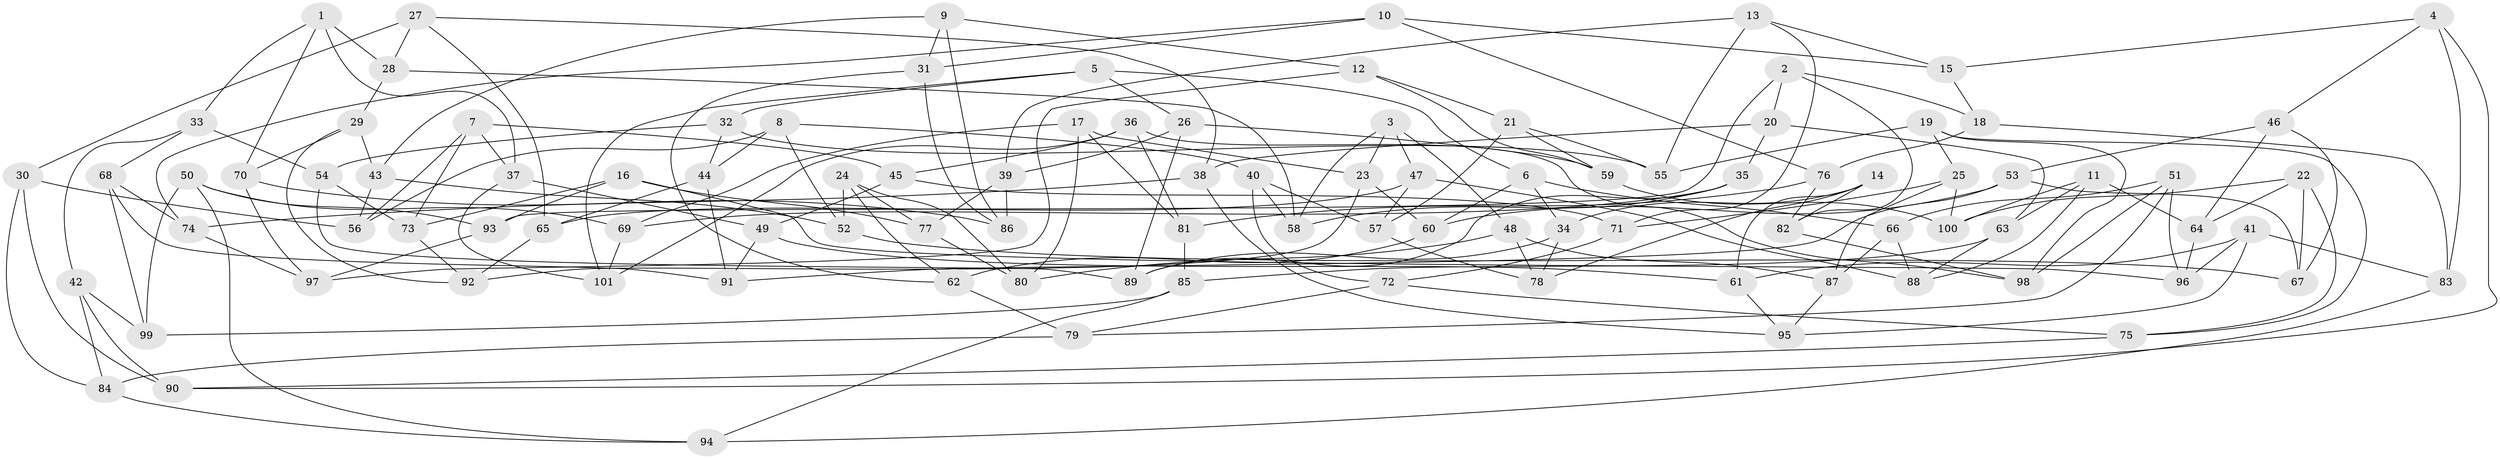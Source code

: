 // coarse degree distribution, {6: 0.4375, 5: 0.140625, 4: 0.375, 3: 0.046875}
// Generated by graph-tools (version 1.1) at 2025/42/03/06/25 10:42:21]
// undirected, 101 vertices, 202 edges
graph export_dot {
graph [start="1"]
  node [color=gray90,style=filled];
  1;
  2;
  3;
  4;
  5;
  6;
  7;
  8;
  9;
  10;
  11;
  12;
  13;
  14;
  15;
  16;
  17;
  18;
  19;
  20;
  21;
  22;
  23;
  24;
  25;
  26;
  27;
  28;
  29;
  30;
  31;
  32;
  33;
  34;
  35;
  36;
  37;
  38;
  39;
  40;
  41;
  42;
  43;
  44;
  45;
  46;
  47;
  48;
  49;
  50;
  51;
  52;
  53;
  54;
  55;
  56;
  57;
  58;
  59;
  60;
  61;
  62;
  63;
  64;
  65;
  66;
  67;
  68;
  69;
  70;
  71;
  72;
  73;
  74;
  75;
  76;
  77;
  78;
  79;
  80;
  81;
  82;
  83;
  84;
  85;
  86;
  87;
  88;
  89;
  90;
  91;
  92;
  93;
  94;
  95;
  96;
  97;
  98;
  99;
  100;
  101;
  1 -- 28;
  1 -- 33;
  1 -- 70;
  1 -- 37;
  2 -- 20;
  2 -- 18;
  2 -- 93;
  2 -- 82;
  3 -- 58;
  3 -- 48;
  3 -- 47;
  3 -- 23;
  4 -- 46;
  4 -- 90;
  4 -- 15;
  4 -- 83;
  5 -- 6;
  5 -- 101;
  5 -- 26;
  5 -- 32;
  6 -- 34;
  6 -- 60;
  6 -- 66;
  7 -- 56;
  7 -- 45;
  7 -- 73;
  7 -- 37;
  8 -- 56;
  8 -- 44;
  8 -- 52;
  8 -- 40;
  9 -- 86;
  9 -- 31;
  9 -- 43;
  9 -- 12;
  10 -- 15;
  10 -- 76;
  10 -- 74;
  10 -- 31;
  11 -- 88;
  11 -- 64;
  11 -- 100;
  11 -- 63;
  12 -- 21;
  12 -- 59;
  12 -- 97;
  13 -- 71;
  13 -- 55;
  13 -- 39;
  13 -- 15;
  14 -- 61;
  14 -- 34;
  14 -- 82;
  14 -- 78;
  15 -- 18;
  16 -- 93;
  16 -- 77;
  16 -- 73;
  16 -- 96;
  17 -- 81;
  17 -- 80;
  17 -- 23;
  17 -- 69;
  18 -- 76;
  18 -- 83;
  19 -- 98;
  19 -- 55;
  19 -- 75;
  19 -- 25;
  20 -- 35;
  20 -- 63;
  20 -- 38;
  21 -- 55;
  21 -- 57;
  21 -- 59;
  22 -- 75;
  22 -- 67;
  22 -- 100;
  22 -- 64;
  23 -- 92;
  23 -- 60;
  24 -- 62;
  24 -- 52;
  24 -- 77;
  24 -- 80;
  25 -- 71;
  25 -- 100;
  25 -- 87;
  26 -- 89;
  26 -- 59;
  26 -- 39;
  27 -- 30;
  27 -- 28;
  27 -- 65;
  27 -- 38;
  28 -- 29;
  28 -- 58;
  29 -- 92;
  29 -- 70;
  29 -- 43;
  30 -- 90;
  30 -- 84;
  30 -- 56;
  31 -- 86;
  31 -- 62;
  32 -- 55;
  32 -- 44;
  32 -- 54;
  33 -- 68;
  33 -- 42;
  33 -- 54;
  34 -- 89;
  34 -- 78;
  35 -- 58;
  35 -- 69;
  35 -- 89;
  36 -- 81;
  36 -- 101;
  36 -- 45;
  36 -- 98;
  37 -- 49;
  37 -- 101;
  38 -- 74;
  38 -- 95;
  39 -- 77;
  39 -- 86;
  40 -- 57;
  40 -- 72;
  40 -- 58;
  41 -- 61;
  41 -- 96;
  41 -- 83;
  41 -- 95;
  42 -- 90;
  42 -- 99;
  42 -- 84;
  43 -- 52;
  43 -- 56;
  44 -- 65;
  44 -- 91;
  45 -- 71;
  45 -- 49;
  46 -- 64;
  46 -- 53;
  46 -- 67;
  47 -- 57;
  47 -- 65;
  47 -- 88;
  48 -- 87;
  48 -- 78;
  48 -- 80;
  49 -- 91;
  49 -- 61;
  50 -- 94;
  50 -- 69;
  50 -- 99;
  50 -- 93;
  51 -- 98;
  51 -- 96;
  51 -- 66;
  51 -- 79;
  52 -- 67;
  53 -- 67;
  53 -- 60;
  53 -- 91;
  54 -- 73;
  54 -- 89;
  57 -- 78;
  59 -- 100;
  60 -- 62;
  61 -- 95;
  62 -- 79;
  63 -- 85;
  63 -- 88;
  64 -- 96;
  65 -- 92;
  66 -- 87;
  66 -- 88;
  68 -- 74;
  68 -- 91;
  68 -- 99;
  69 -- 101;
  70 -- 97;
  70 -- 86;
  71 -- 72;
  72 -- 79;
  72 -- 75;
  73 -- 92;
  74 -- 97;
  75 -- 90;
  76 -- 82;
  76 -- 81;
  77 -- 80;
  79 -- 84;
  81 -- 85;
  82 -- 98;
  83 -- 94;
  84 -- 94;
  85 -- 94;
  85 -- 99;
  87 -- 95;
  93 -- 97;
}
